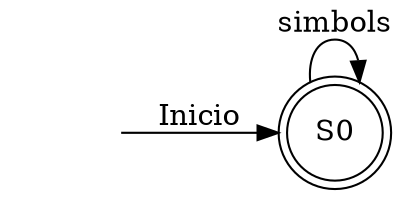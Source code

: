 digraph afd {
rankdir=LR;
"S0"[shape=circle,label="S0"]
"S0"[shape=doublecircle,label="S0"]
"S0"->"S0"[label="simbols"]
vacio[shape=none, style=invisible]
vacio -> S0[label="Inicio"]
}
